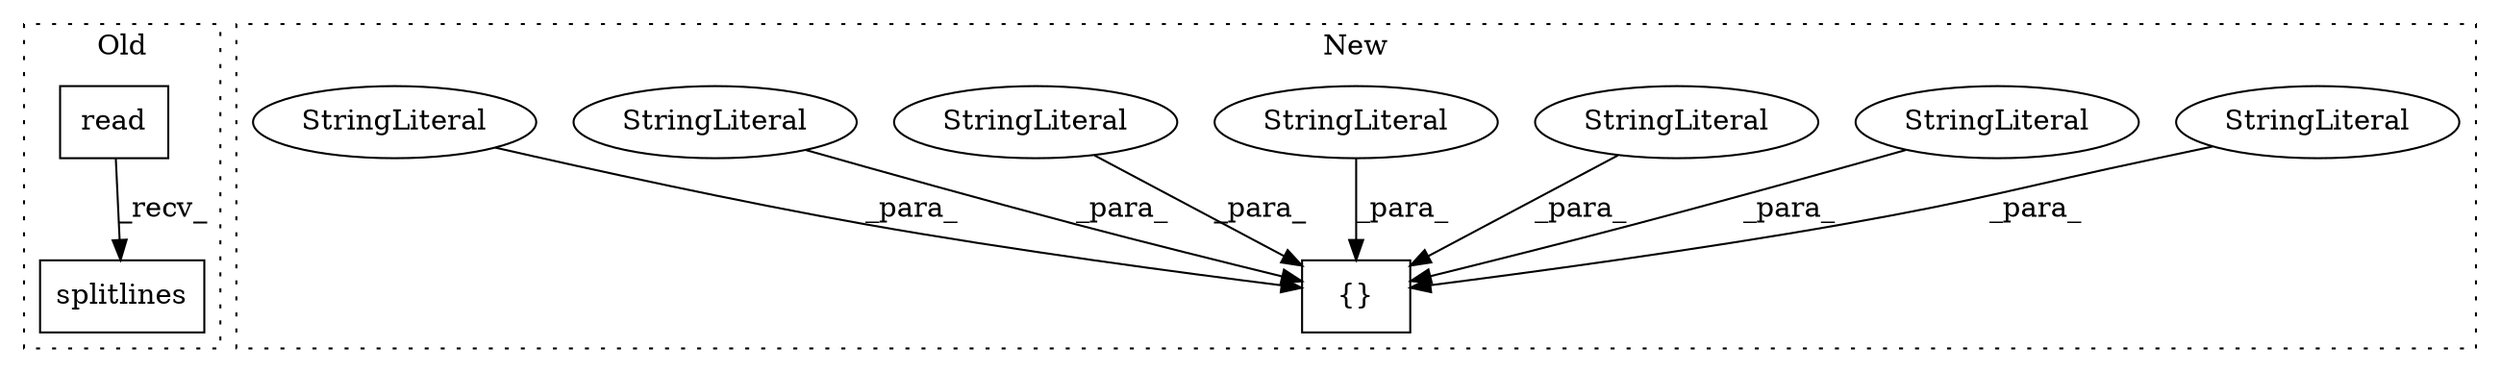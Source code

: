 digraph G {
subgraph cluster0 {
1 [label="read" a="32" s="340" l="6" shape="box"];
7 [label="splitlines" a="32" s="347" l="12" shape="box"];
label = "Old";
style="dotted";
}
subgraph cluster1 {
2 [label="{}" a="4" s="327,431" l="1,1" shape="box"];
3 [label="StringLiteral" a="45" s="336" l="12" shape="ellipse"];
4 [label="StringLiteral" a="45" s="349" l="8" shape="ellipse"];
5 [label="StringLiteral" a="45" s="366" l="6" shape="ellipse"];
6 [label="StringLiteral" a="45" s="414" l="7" shape="ellipse"];
8 [label="StringLiteral" a="45" s="380" l="13" shape="ellipse"];
9 [label="StringLiteral" a="45" s="373" l="6" shape="ellipse"];
10 [label="StringLiteral" a="45" s="328" l="7" shape="ellipse"];
label = "New";
style="dotted";
}
1 -> 7 [label="_recv_"];
3 -> 2 [label="_para_"];
4 -> 2 [label="_para_"];
5 -> 2 [label="_para_"];
6 -> 2 [label="_para_"];
8 -> 2 [label="_para_"];
9 -> 2 [label="_para_"];
10 -> 2 [label="_para_"];
}